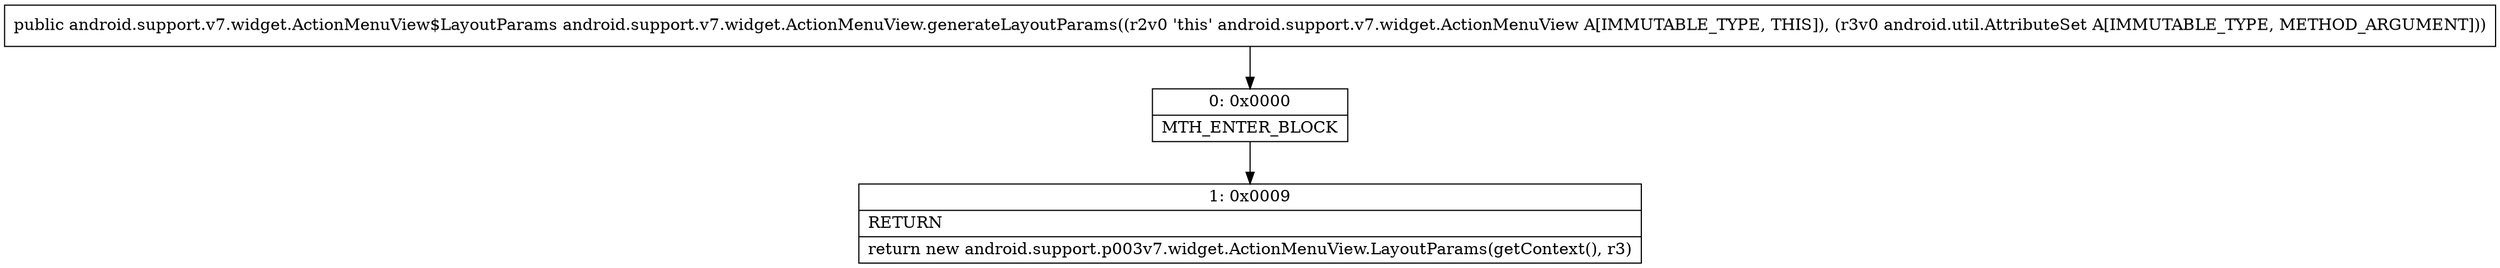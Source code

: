 digraph "CFG forandroid.support.v7.widget.ActionMenuView.generateLayoutParams(Landroid\/util\/AttributeSet;)Landroid\/support\/v7\/widget\/ActionMenuView$LayoutParams;" {
Node_0 [shape=record,label="{0\:\ 0x0000|MTH_ENTER_BLOCK\l}"];
Node_1 [shape=record,label="{1\:\ 0x0009|RETURN\l|return new android.support.p003v7.widget.ActionMenuView.LayoutParams(getContext(), r3)\l}"];
MethodNode[shape=record,label="{public android.support.v7.widget.ActionMenuView$LayoutParams android.support.v7.widget.ActionMenuView.generateLayoutParams((r2v0 'this' android.support.v7.widget.ActionMenuView A[IMMUTABLE_TYPE, THIS]), (r3v0 android.util.AttributeSet A[IMMUTABLE_TYPE, METHOD_ARGUMENT])) }"];
MethodNode -> Node_0;
Node_0 -> Node_1;
}


